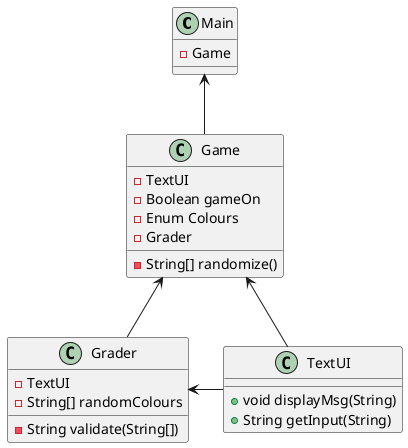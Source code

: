 @startuml
'https://plantuml.com/class-diagram

Main <-- Game
Game <- TextUI
Game <-- Grader
Grader <- TextUI


class Main {
    - Game

}

class Grader {
    - TextUI
    - String[] randomColours
    - String validate(String[])
}

class TextUI {
    + void displayMsg(String)
    + String getInput(String)
}

class Game {
    - TextUI
    - Boolean gameOn
    - Enum Colours
    - Grader
    - String[] randomize()

}

@enduml